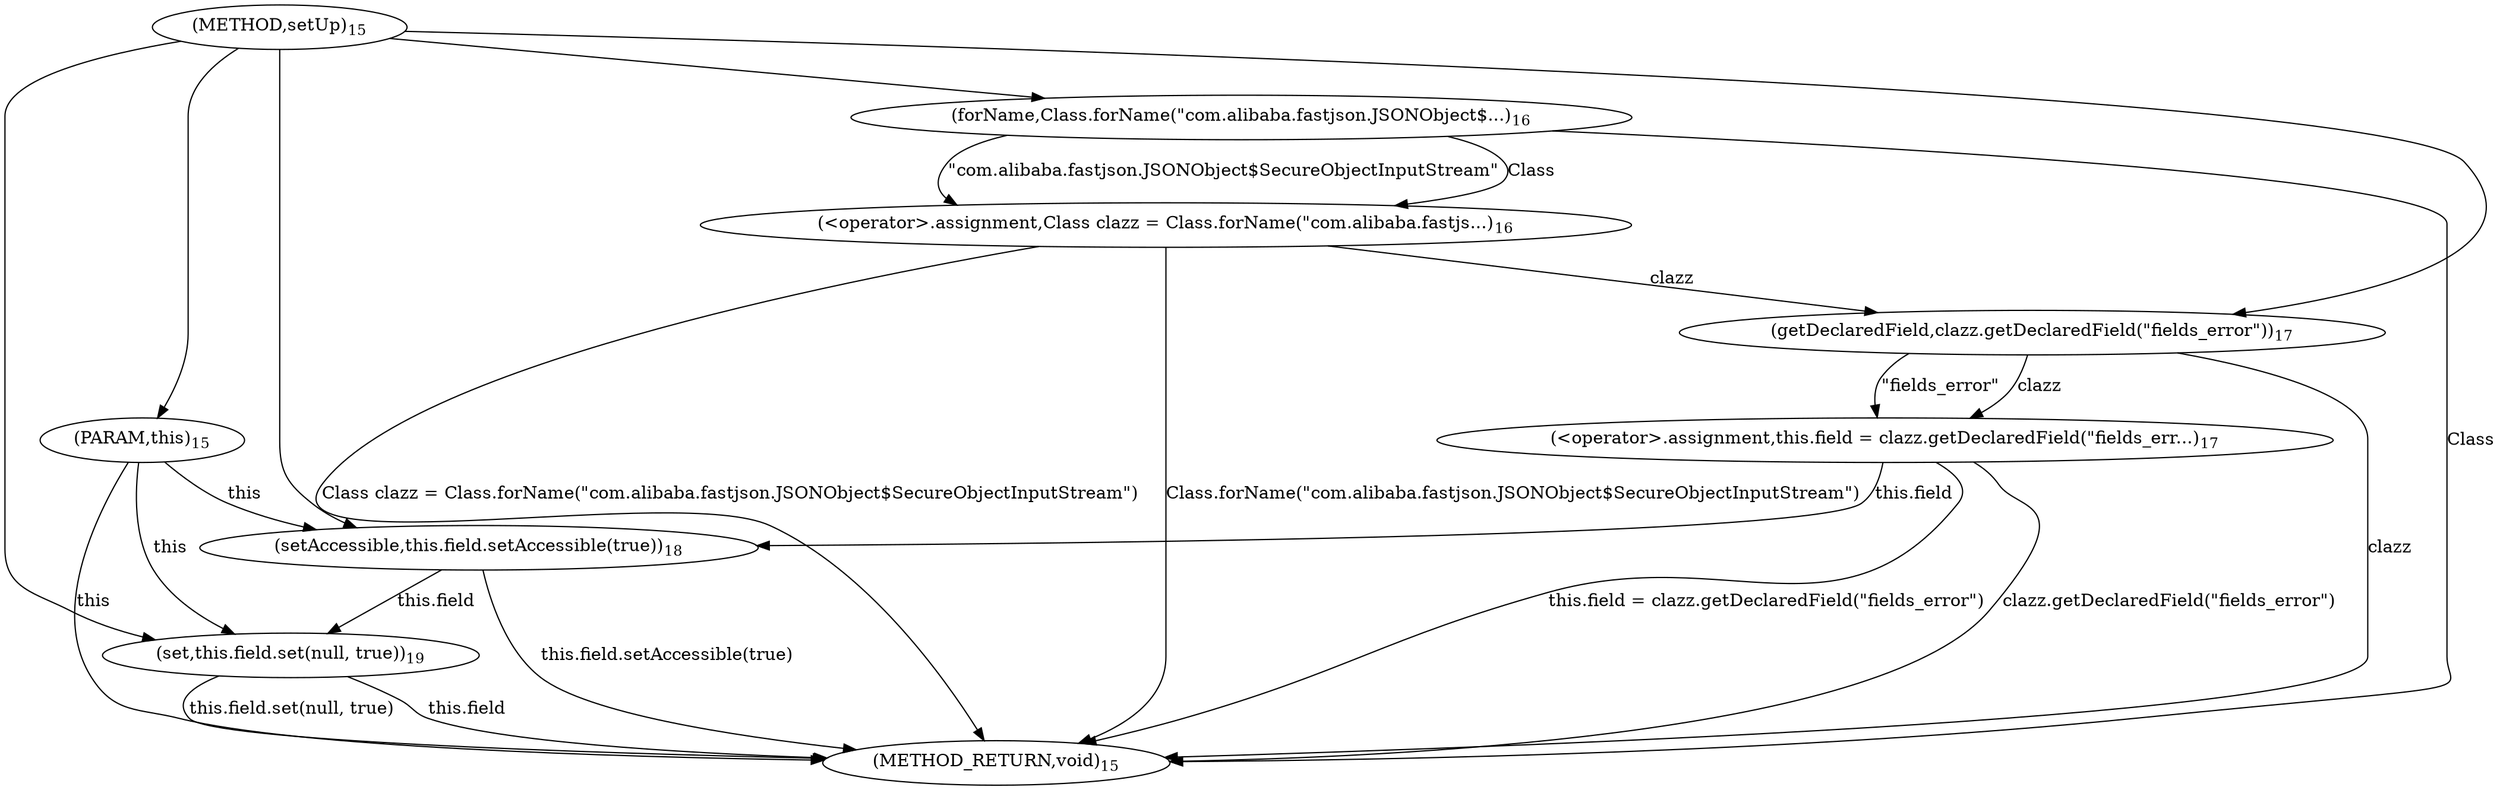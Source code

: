 digraph "setUp" {  
"14" [label = <(METHOD,setUp)<SUB>15</SUB>> ]
"43" [label = <(METHOD_RETURN,void)<SUB>15</SUB>> ]
"15" [label = <(PARAM,this)<SUB>15</SUB>> ]
"18" [label = <(&lt;operator&gt;.assignment,Class clazz = Class.forName(&quot;com.alibaba.fastjs...)<SUB>16</SUB>> ]
"23" [label = <(&lt;operator&gt;.assignment,this.field = clazz.getDeclaredField(&quot;fields_err...)<SUB>17</SUB>> ]
"30" [label = <(setAccessible,this.field.setAccessible(true))<SUB>18</SUB>> ]
"35" [label = <(set,this.field.set(null, true))<SUB>19</SUB>> ]
"18" [label = <(&lt;operator&gt;.assignment,Class clazz = Class.forName(&quot;com.alibaba.fastjs...)<SUB>16</SUB>> ]
"18" [label = <(&lt;operator&gt;.assignment,Class clazz = Class.forName(&quot;com.alibaba.fastjs...)<SUB>16</SUB>> ]
"23" [label = <(&lt;operator&gt;.assignment,this.field = clazz.getDeclaredField(&quot;fields_err...)<SUB>17</SUB>> ]
"23" [label = <(&lt;operator&gt;.assignment,this.field = clazz.getDeclaredField(&quot;fields_err...)<SUB>17</SUB>> ]
"30" [label = <(setAccessible,this.field.setAccessible(true))<SUB>18</SUB>> ]
"30" [label = <(setAccessible,this.field.setAccessible(true))<SUB>18</SUB>> ]
"35" [label = <(set,this.field.set(null, true))<SUB>19</SUB>> ]
"35" [label = <(set,this.field.set(null, true))<SUB>19</SUB>> ]
"35" [label = <(set,this.field.set(null, true))<SUB>19</SUB>> ]
"20" [label = <(forName,Class.forName(&quot;com.alibaba.fastjson.JSONObject$...)<SUB>16</SUB>> ]
"20" [label = <(forName,Class.forName(&quot;com.alibaba.fastjson.JSONObject$...)<SUB>16</SUB>> ]
"27" [label = <(getDeclaredField,clazz.getDeclaredField(&quot;fields_error&quot;))<SUB>17</SUB>> ]
"27" [label = <(getDeclaredField,clazz.getDeclaredField(&quot;fields_error&quot;))<SUB>17</SUB>> ]
  "15" -> "43"  [ label = "this"] 
  "18" -> "43"  [ label = "Class.forName(&quot;com.alibaba.fastjson.JSONObject$SecureObjectInputStream&quot;)"] 
  "18" -> "43"  [ label = "Class clazz = Class.forName(&quot;com.alibaba.fastjson.JSONObject$SecureObjectInputStream&quot;)"] 
  "27" -> "43"  [ label = "clazz"] 
  "23" -> "43"  [ label = "clazz.getDeclaredField(&quot;fields_error&quot;)"] 
  "23" -> "43"  [ label = "this.field = clazz.getDeclaredField(&quot;fields_error&quot;)"] 
  "30" -> "43"  [ label = "this.field.setAccessible(true)"] 
  "35" -> "43"  [ label = "this.field"] 
  "35" -> "43"  [ label = "this.field.set(null, true)"] 
  "20" -> "43"  [ label = "Class"] 
  "14" -> "15" 
  "20" -> "18"  [ label = "Class"] 
  "20" -> "18"  [ label = "&quot;com.alibaba.fastjson.JSONObject$SecureObjectInputStream&quot;"] 
  "27" -> "23"  [ label = "clazz"] 
  "27" -> "23"  [ label = "&quot;fields_error&quot;"] 
  "15" -> "30"  [ label = "this"] 
  "23" -> "30"  [ label = "this.field"] 
  "14" -> "30" 
  "15" -> "35"  [ label = "this"] 
  "30" -> "35"  [ label = "this.field"] 
  "14" -> "35" 
  "14" -> "20" 
  "18" -> "27"  [ label = "clazz"] 
  "14" -> "27" 
}
